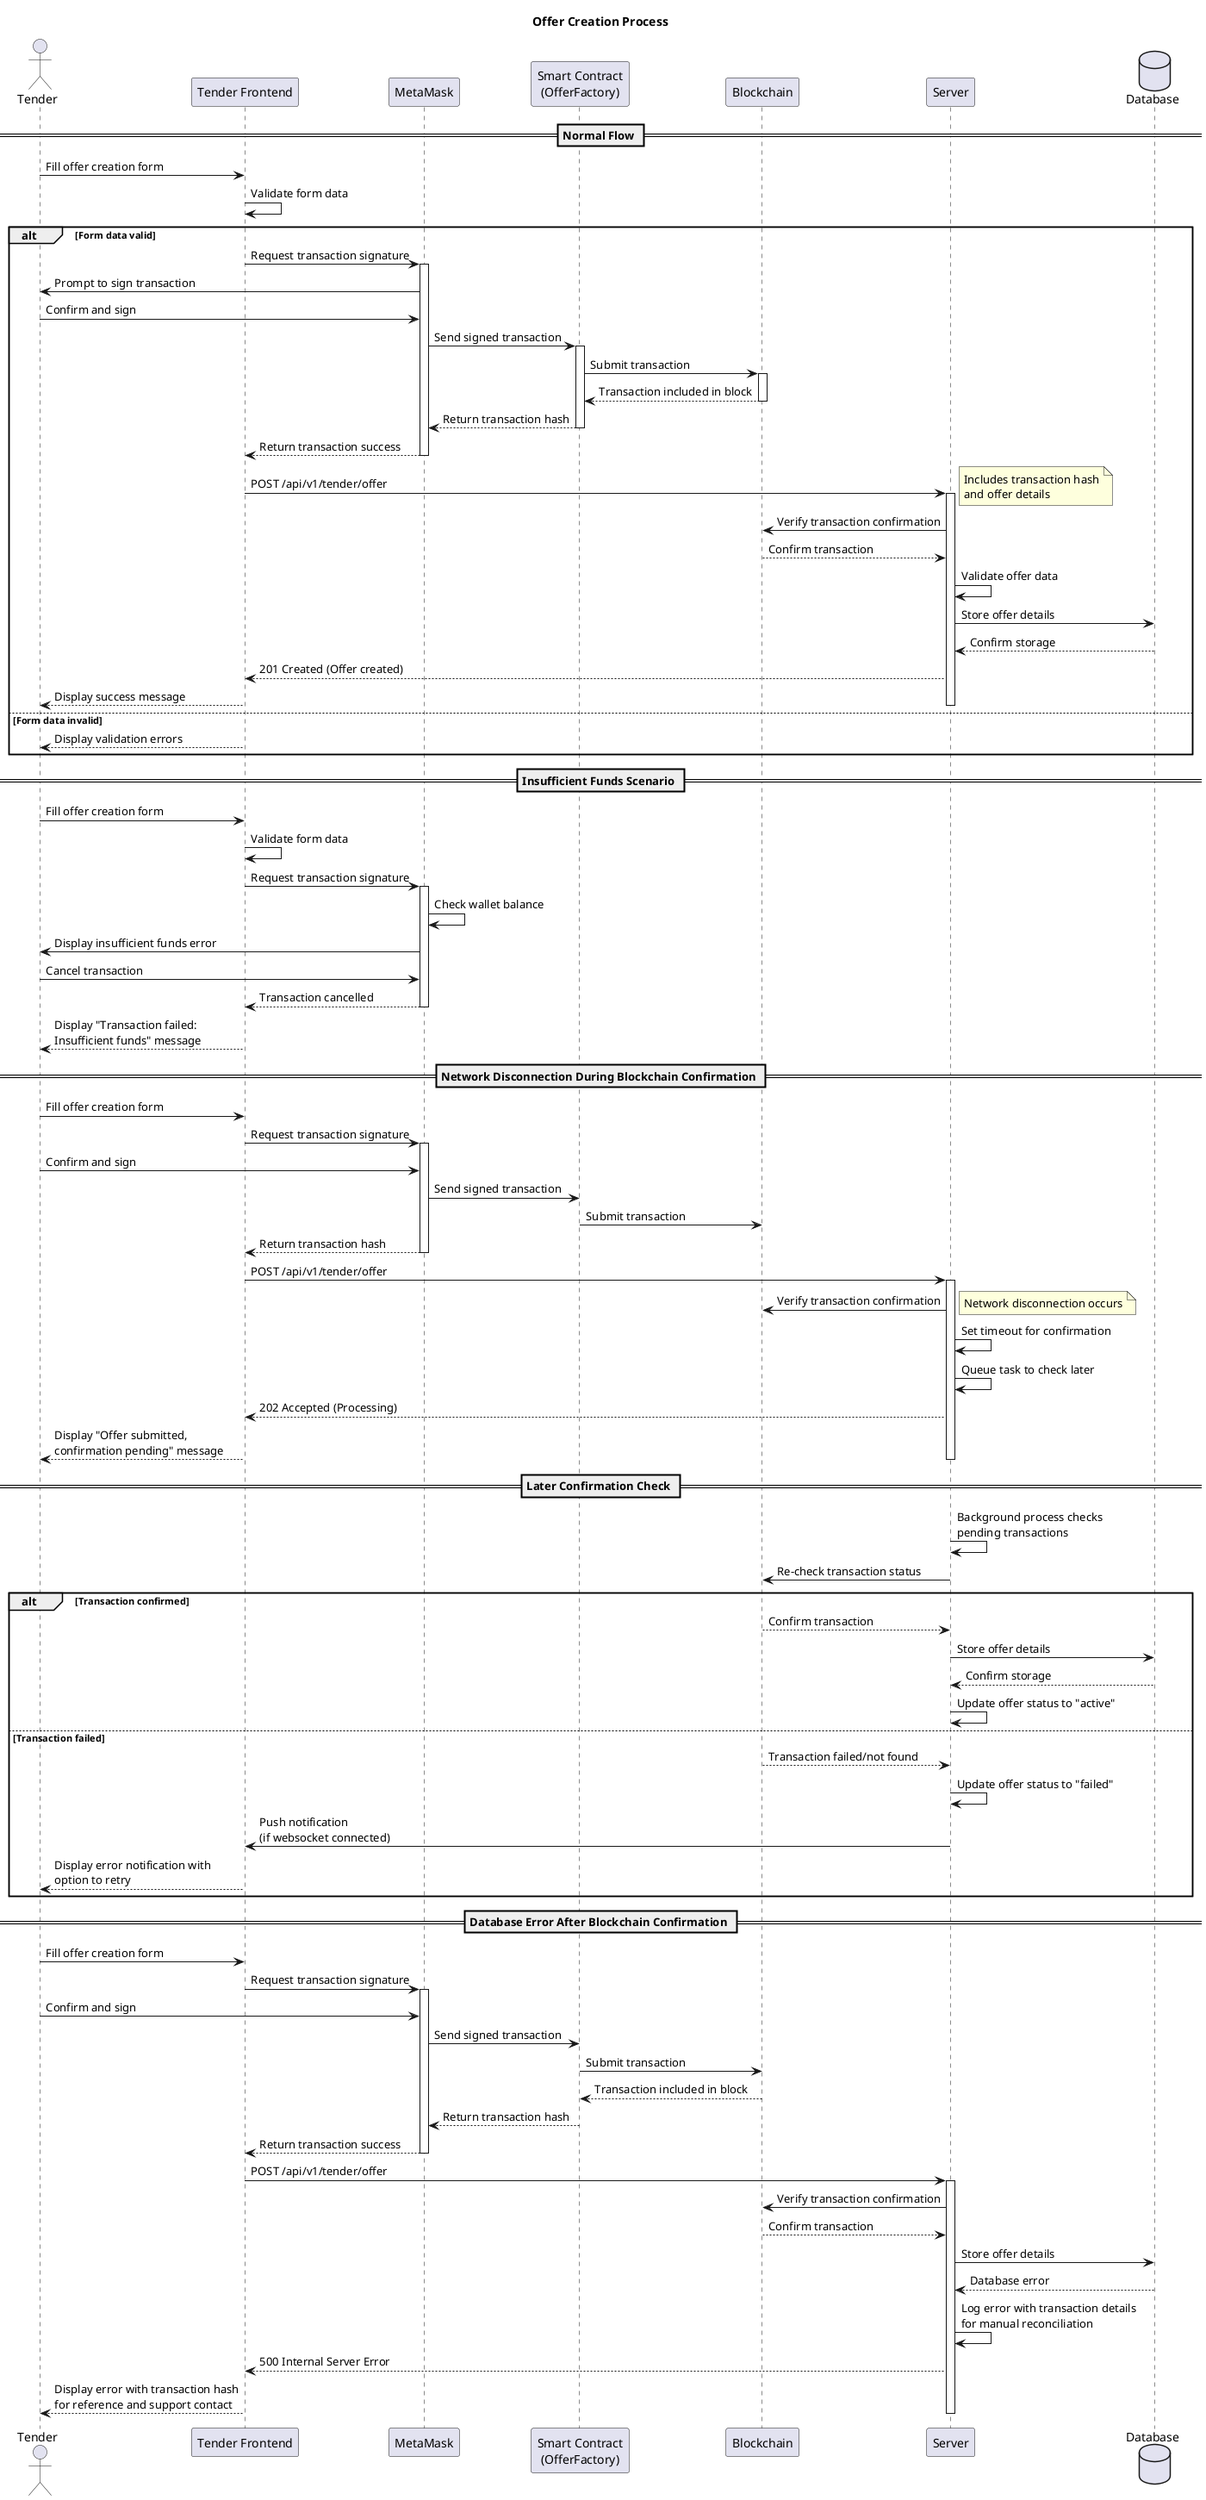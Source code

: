 @startuml offer_creation_sequence

actor Tender
participant "Tender Frontend" as Frontend
participant "MetaMask" as MetaMask
participant "Smart Contract\n(OfferFactory)" as Contract
participant "Blockchain" as Blockchain
participant "Server" as Server
database "Database" as DB

title Offer Creation Process

== Normal Flow ==
Tender -> Frontend: Fill offer creation form
Frontend -> Frontend: Validate form data
alt Form data valid
    Frontend -> MetaMask: Request transaction signature
    activate MetaMask
    MetaMask -> Tender: Prompt to sign transaction
    Tender -> MetaMask: Confirm and sign
    MetaMask -> Contract: Send signed transaction
    activate Contract
    Contract -> Blockchain: Submit transaction
    activate Blockchain
    Blockchain --> Contract: Transaction included in block
    deactivate Blockchain
    Contract --> MetaMask: Return transaction hash
    deactivate Contract
    MetaMask --> Frontend: Return transaction success
    deactivate MetaMask
    Frontend -> Server: POST /api/v1/tender/offer
    note right: Includes transaction hash\nand offer details
    activate Server
    Server -> Blockchain: Verify transaction confirmation
    Blockchain --> Server: Confirm transaction
    Server -> Server: Validate offer data
    Server -> DB: Store offer details
    DB --> Server: Confirm storage
    Server --> Frontend: 201 Created (Offer created)
    Frontend --> Tender: Display success message
    deactivate Server
else Form data invalid
    Frontend --> Tender: Display validation errors
end

== Insufficient Funds Scenario ==
Tender -> Frontend: Fill offer creation form
Frontend -> Frontend: Validate form data
Frontend -> MetaMask: Request transaction signature
activate MetaMask
MetaMask -> MetaMask: Check wallet balance
MetaMask -> Tender: Display insufficient funds error
Tender -> MetaMask: Cancel transaction
MetaMask --> Frontend: Transaction cancelled
deactivate MetaMask
Frontend --> Tender: Display "Transaction failed:\nInsufficient funds" message

== Network Disconnection During Blockchain Confirmation ==
Tender -> Frontend: Fill offer creation form
Frontend -> MetaMask: Request transaction signature
activate MetaMask
Tender -> MetaMask: Confirm and sign
MetaMask -> Contract: Send signed transaction
Contract -> Blockchain: Submit transaction
MetaMask --> Frontend: Return transaction hash
deactivate MetaMask
Frontend -> Server: POST /api/v1/tender/offer
activate Server
Server -> Blockchain: Verify transaction confirmation
note right: Network disconnection occurs
Server -> Server: Set timeout for confirmation
Server -> Server: Queue task to check later
Server --> Frontend: 202 Accepted (Processing)
Frontend --> Tender: Display "Offer submitted,\nconfirmation pending" message
deactivate Server

== Later Confirmation Check ==
Server -> Server: Background process checks\npending transactions
Server -> Blockchain: Re-check transaction status
alt Transaction confirmed
    Blockchain --> Server: Confirm transaction
    Server -> DB: Store offer details
    DB --> Server: Confirm storage
    Server -> Server: Update offer status to "active"
else Transaction failed
    Blockchain --> Server: Transaction failed/not found
    Server -> Server: Update offer status to "failed"
    Server -> Frontend: Push notification\n(if websocket connected)
    Frontend --> Tender: Display error notification with\noption to retry
end

== Database Error After Blockchain Confirmation ==
Tender -> Frontend: Fill offer creation form
Frontend -> MetaMask: Request transaction signature
activate MetaMask
Tender -> MetaMask: Confirm and sign
MetaMask -> Contract: Send signed transaction
Contract -> Blockchain: Submit transaction
Blockchain --> Contract: Transaction included in block
Contract --> MetaMask: Return transaction hash
MetaMask --> Frontend: Return transaction success
deactivate MetaMask
Frontend -> Server: POST /api/v1/tender/offer
activate Server
Server -> Blockchain: Verify transaction confirmation
Blockchain --> Server: Confirm transaction
Server -> DB: Store offer details
DB --> Server: Database error
Server -> Server: Log error with transaction details\nfor manual reconciliation
Server --> Frontend: 500 Internal Server Error
Frontend --> Tender: Display error with transaction hash\nfor reference and support contact
deactivate Server

@enduml